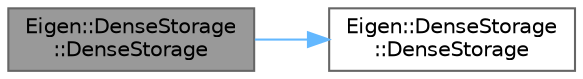 digraph "Eigen::DenseStorage::DenseStorage"
{
 // LATEX_PDF_SIZE
  bgcolor="transparent";
  edge [fontname=Helvetica,fontsize=10,labelfontname=Helvetica,labelfontsize=10];
  node [fontname=Helvetica,fontsize=10,shape=box,height=0.2,width=0.4];
  rankdir="LR";
  Node1 [id="Node000001",label="Eigen::DenseStorage\l::DenseStorage",height=0.2,width=0.4,color="gray40", fillcolor="grey60", style="filled", fontcolor="black",tooltip=" "];
  Node1 -> Node2 [id="edge1_Node000001_Node000002",color="steelblue1",style="solid",tooltip=" "];
  Node2 [id="Node000002",label="Eigen::DenseStorage\l::DenseStorage",height=0.2,width=0.4,color="grey40", fillcolor="white", style="filled",URL="$class_eigen_1_1_dense_storage.html#ad4637242c0ea5036eb21c2a760396141",tooltip=" "];
}
